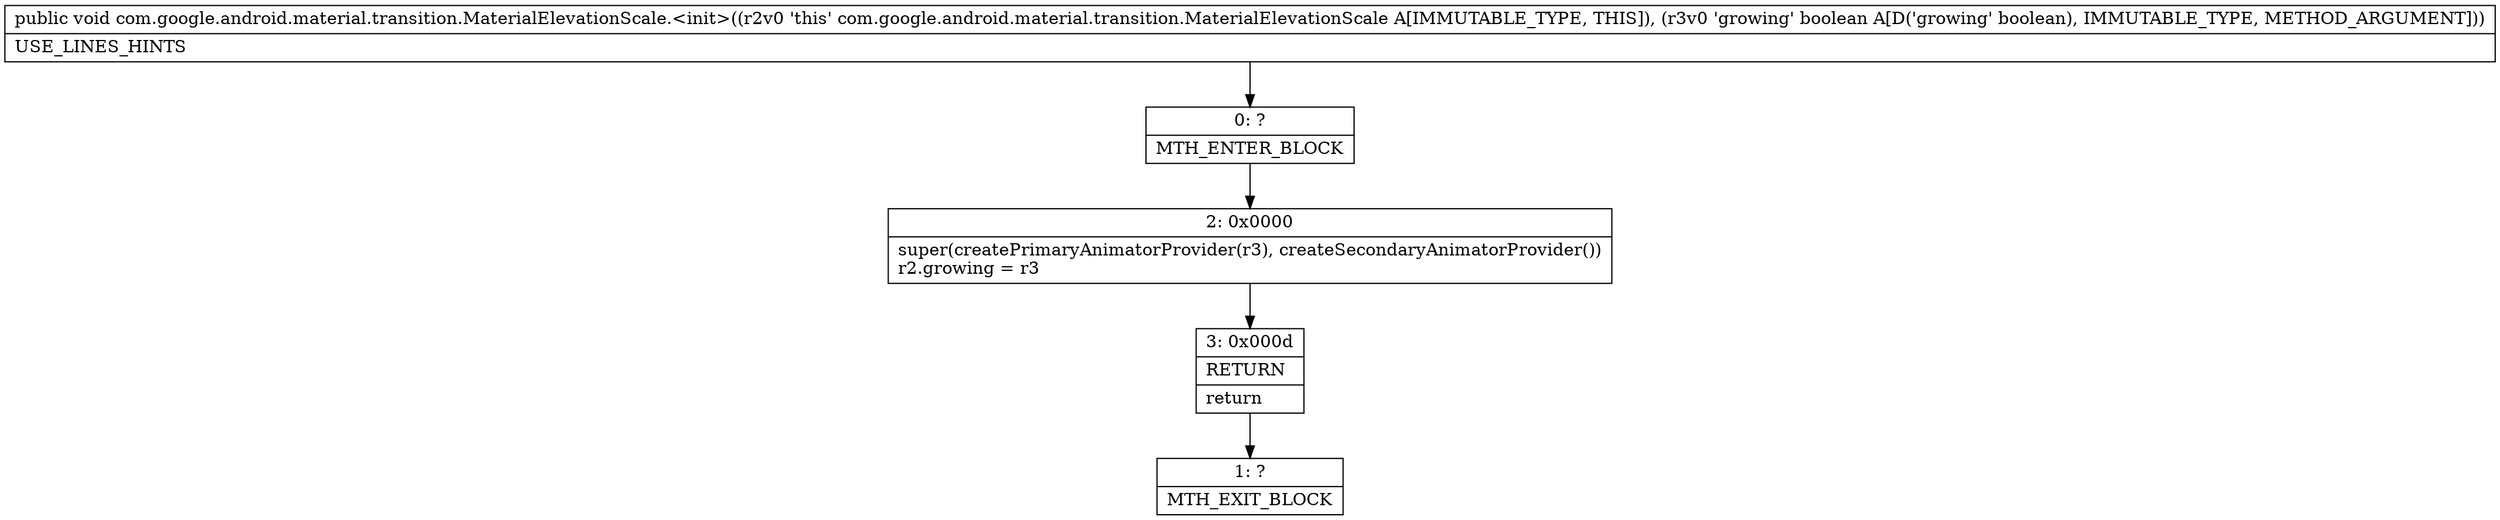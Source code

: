 digraph "CFG forcom.google.android.material.transition.MaterialElevationScale.\<init\>(Z)V" {
Node_0 [shape=record,label="{0\:\ ?|MTH_ENTER_BLOCK\l}"];
Node_2 [shape=record,label="{2\:\ 0x0000|super(createPrimaryAnimatorProvider(r3), createSecondaryAnimatorProvider())\lr2.growing = r3\l}"];
Node_3 [shape=record,label="{3\:\ 0x000d|RETURN\l|return\l}"];
Node_1 [shape=record,label="{1\:\ ?|MTH_EXIT_BLOCK\l}"];
MethodNode[shape=record,label="{public void com.google.android.material.transition.MaterialElevationScale.\<init\>((r2v0 'this' com.google.android.material.transition.MaterialElevationScale A[IMMUTABLE_TYPE, THIS]), (r3v0 'growing' boolean A[D('growing' boolean), IMMUTABLE_TYPE, METHOD_ARGUMENT]))  | USE_LINES_HINTS\l}"];
MethodNode -> Node_0;Node_0 -> Node_2;
Node_2 -> Node_3;
Node_3 -> Node_1;
}

